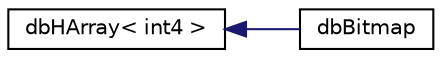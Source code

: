 digraph "Graphical Class Hierarchy"
{
 // INTERACTIVE_SVG=YES
 // LATEX_PDF_SIZE
  edge [fontname="Helvetica",fontsize="10",labelfontname="Helvetica",labelfontsize="10"];
  node [fontname="Helvetica",fontsize="10",shape=record];
  rankdir="LR";
  Node0 [label="dbHArray\< int4 \>",height=0.2,width=0.4,color="black", fillcolor="white", style="filled",URL="$classdbHArray.html",tooltip=" "];
  Node0 -> Node1 [dir="back",color="midnightblue",fontsize="10",style="solid",fontname="Helvetica"];
  Node1 [label="dbBitmap",height=0.2,width=0.4,color="black", fillcolor="white", style="filled",URL="$classdbBitmap.html",tooltip=" "];
}
